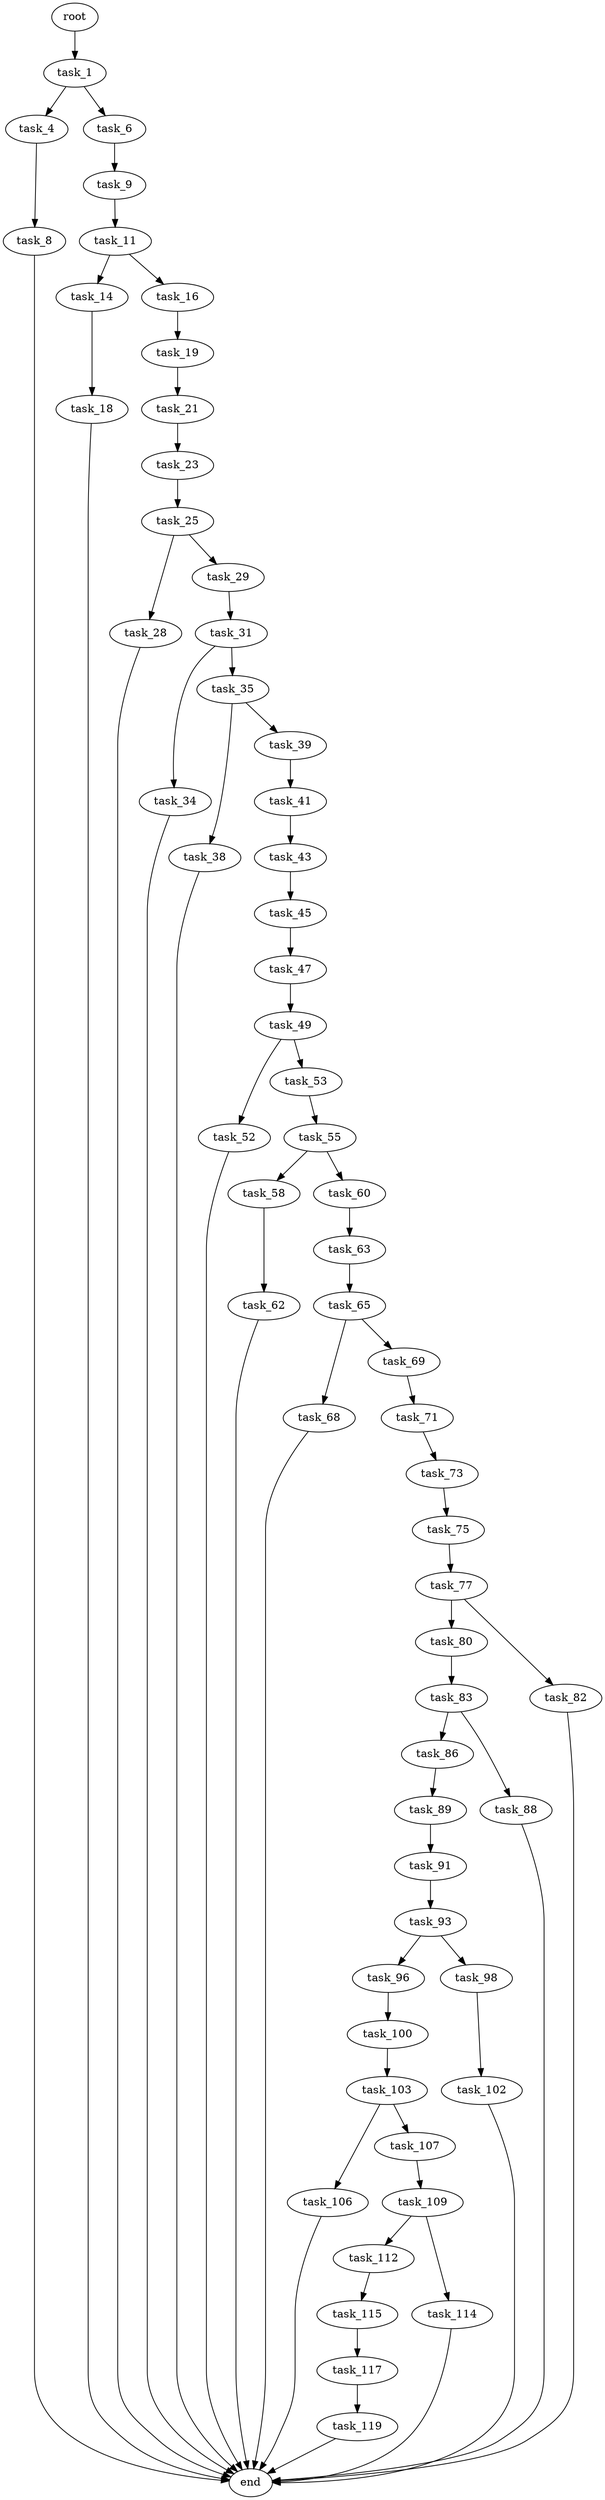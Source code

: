 digraph G {
  root [size="0.000000"];
  task_1 [size="1073741824000.000000"];
  task_4 [size="4447977156.000000"];
  task_6 [size="8589934592.000000"];
  task_8 [size="194302150840.000000"];
  task_9 [size="1134759601170.000000"];
  task_11 [size="7206615301.000000"];
  task_14 [size="8589934592.000000"];
  task_16 [size="68719476736.000000"];
  task_18 [size="28991029248.000000"];
  task_19 [size="8340686306.000000"];
  task_21 [size="549755813888.000000"];
  task_23 [size="1477729367.000000"];
  task_25 [size="231928233984.000000"];
  task_28 [size="1962466710.000000"];
  task_29 [size="15623236545.000000"];
  task_31 [size="1073741824000.000000"];
  task_34 [size="368293445632.000000"];
  task_35 [size="14815372088.000000"];
  task_38 [size="782757789696.000000"];
  task_39 [size="420969108960.000000"];
  task_41 [size="48386850258.000000"];
  task_43 [size="11355353892.000000"];
  task_45 [size="368293445632.000000"];
  task_47 [size="782757789696.000000"];
  task_49 [size="200458113314.000000"];
  task_52 [size="1073741824000.000000"];
  task_53 [size="79233120401.000000"];
  task_55 [size="134217728000.000000"];
  task_58 [size="1073741824000.000000"];
  task_60 [size="2662562501.000000"];
  task_62 [size="184102017313.000000"];
  task_63 [size="6078923149.000000"];
  task_65 [size="13139878286.000000"];
  task_68 [size="1133296206759.000000"];
  task_69 [size="368293445632.000000"];
  task_71 [size="31506109664.000000"];
  task_73 [size="549755813888.000000"];
  task_75 [size="4640242195.000000"];
  task_77 [size="10611776809.000000"];
  task_80 [size="68719476736.000000"];
  task_82 [size="38702883515.000000"];
  task_83 [size="1002406832156.000000"];
  task_86 [size="274277289389.000000"];
  task_88 [size="231928233984.000000"];
  task_89 [size="8589934592.000000"];
  task_91 [size="41608087561.000000"];
  task_93 [size="43521301523.000000"];
  task_96 [size="725304510.000000"];
  task_98 [size="650901640270.000000"];
  task_100 [size="1073741824000.000000"];
  task_102 [size="263643788053.000000"];
  task_103 [size="1073741824000.000000"];
  task_106 [size="22998272169.000000"];
  task_107 [size="8589934592.000000"];
  task_109 [size="448599569702.000000"];
  task_112 [size="28991029248.000000"];
  task_114 [size="782757789696.000000"];
  task_115 [size="368293445632.000000"];
  task_117 [size="646322739.000000"];
  task_119 [size="8599952455.000000"];
  end [size="0.000000"];

  root -> task_1 [size="1.000000"];
  task_1 -> task_4 [size="838860800.000000"];
  task_1 -> task_6 [size="838860800.000000"];
  task_4 -> task_8 [size="134217728.000000"];
  task_6 -> task_9 [size="33554432.000000"];
  task_8 -> end [size="1.000000"];
  task_9 -> task_11 [size="838860800.000000"];
  task_11 -> task_14 [size="134217728.000000"];
  task_11 -> task_16 [size="134217728.000000"];
  task_14 -> task_18 [size="33554432.000000"];
  task_16 -> task_19 [size="134217728.000000"];
  task_18 -> end [size="1.000000"];
  task_19 -> task_21 [size="33554432.000000"];
  task_21 -> task_23 [size="536870912.000000"];
  task_23 -> task_25 [size="33554432.000000"];
  task_25 -> task_28 [size="301989888.000000"];
  task_25 -> task_29 [size="301989888.000000"];
  task_28 -> end [size="1.000000"];
  task_29 -> task_31 [size="411041792.000000"];
  task_31 -> task_34 [size="838860800.000000"];
  task_31 -> task_35 [size="838860800.000000"];
  task_34 -> end [size="1.000000"];
  task_35 -> task_38 [size="411041792.000000"];
  task_35 -> task_39 [size="411041792.000000"];
  task_38 -> end [size="1.000000"];
  task_39 -> task_41 [size="536870912.000000"];
  task_41 -> task_43 [size="75497472.000000"];
  task_43 -> task_45 [size="411041792.000000"];
  task_45 -> task_47 [size="411041792.000000"];
  task_47 -> task_49 [size="679477248.000000"];
  task_49 -> task_52 [size="134217728.000000"];
  task_49 -> task_53 [size="134217728.000000"];
  task_52 -> end [size="1.000000"];
  task_53 -> task_55 [size="75497472.000000"];
  task_55 -> task_58 [size="209715200.000000"];
  task_55 -> task_60 [size="209715200.000000"];
  task_58 -> task_62 [size="838860800.000000"];
  task_60 -> task_63 [size="75497472.000000"];
  task_62 -> end [size="1.000000"];
  task_63 -> task_65 [size="679477248.000000"];
  task_65 -> task_68 [size="301989888.000000"];
  task_65 -> task_69 [size="301989888.000000"];
  task_68 -> end [size="1.000000"];
  task_69 -> task_71 [size="411041792.000000"];
  task_71 -> task_73 [size="536870912.000000"];
  task_73 -> task_75 [size="536870912.000000"];
  task_75 -> task_77 [size="134217728.000000"];
  task_77 -> task_80 [size="536870912.000000"];
  task_77 -> task_82 [size="536870912.000000"];
  task_80 -> task_83 [size="134217728.000000"];
  task_82 -> end [size="1.000000"];
  task_83 -> task_86 [size="838860800.000000"];
  task_83 -> task_88 [size="838860800.000000"];
  task_86 -> task_89 [size="301989888.000000"];
  task_88 -> end [size="1.000000"];
  task_89 -> task_91 [size="33554432.000000"];
  task_91 -> task_93 [size="679477248.000000"];
  task_93 -> task_96 [size="75497472.000000"];
  task_93 -> task_98 [size="75497472.000000"];
  task_96 -> task_100 [size="33554432.000000"];
  task_98 -> task_102 [size="536870912.000000"];
  task_100 -> task_103 [size="838860800.000000"];
  task_102 -> end [size="1.000000"];
  task_103 -> task_106 [size="838860800.000000"];
  task_103 -> task_107 [size="838860800.000000"];
  task_106 -> end [size="1.000000"];
  task_107 -> task_109 [size="33554432.000000"];
  task_109 -> task_112 [size="301989888.000000"];
  task_109 -> task_114 [size="301989888.000000"];
  task_112 -> task_115 [size="75497472.000000"];
  task_114 -> end [size="1.000000"];
  task_115 -> task_117 [size="411041792.000000"];
  task_117 -> task_119 [size="75497472.000000"];
  task_119 -> end [size="1.000000"];
}
